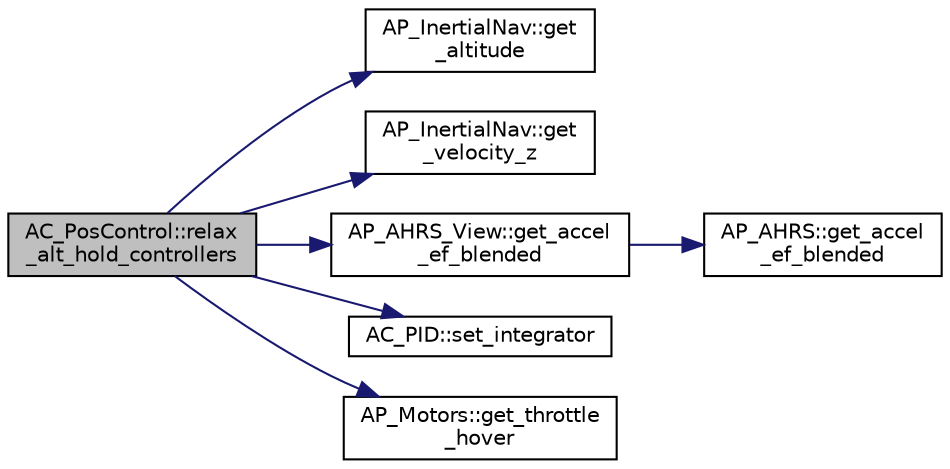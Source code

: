 digraph "AC_PosControl::relax_alt_hold_controllers"
{
 // INTERACTIVE_SVG=YES
  edge [fontname="Helvetica",fontsize="10",labelfontname="Helvetica",labelfontsize="10"];
  node [fontname="Helvetica",fontsize="10",shape=record];
  rankdir="LR";
  Node1 [label="AC_PosControl::relax\l_alt_hold_controllers",height=0.2,width=0.4,color="black", fillcolor="grey75", style="filled", fontcolor="black"];
  Node1 -> Node2 [color="midnightblue",fontsize="10",style="solid",fontname="Helvetica"];
  Node2 [label="AP_InertialNav::get\l_altitude",height=0.2,width=0.4,color="black", fillcolor="white", style="filled",URL="$classAP__InertialNav.html#ac47da3c171cdcaabb4bc3a2749762461"];
  Node1 -> Node3 [color="midnightblue",fontsize="10",style="solid",fontname="Helvetica"];
  Node3 [label="AP_InertialNav::get\l_velocity_z",height=0.2,width=0.4,color="black", fillcolor="white", style="filled",URL="$classAP__InertialNav.html#a0bfe83fb80c4340b39987b25c26659b6"];
  Node1 -> Node4 [color="midnightblue",fontsize="10",style="solid",fontname="Helvetica"];
  Node4 [label="AP_AHRS_View::get_accel\l_ef_blended",height=0.2,width=0.4,color="black", fillcolor="white", style="filled",URL="$classAP__AHRS__View.html#a30dcc3814e306d0492b335d14ca35eba"];
  Node4 -> Node5 [color="midnightblue",fontsize="10",style="solid",fontname="Helvetica"];
  Node5 [label="AP_AHRS::get_accel\l_ef_blended",height=0.2,width=0.4,color="black", fillcolor="white", style="filled",URL="$classAP__AHRS.html#abf6bbe1a98a2b7f99289e9394ce8fcd8"];
  Node1 -> Node6 [color="midnightblue",fontsize="10",style="solid",fontname="Helvetica"];
  Node6 [label="AC_PID::set_integrator",height=0.2,width=0.4,color="black", fillcolor="white", style="filled",URL="$classAC__PID.html#a0ae837f35a5f8886c192e0400b1c5b4c"];
  Node1 -> Node7 [color="midnightblue",fontsize="10",style="solid",fontname="Helvetica"];
  Node7 [label="AP_Motors::get_throttle\l_hover",height=0.2,width=0.4,color="black", fillcolor="white", style="filled",URL="$classAP__Motors.html#a6641c5398dea1388547dff3db5d95a86"];
}
